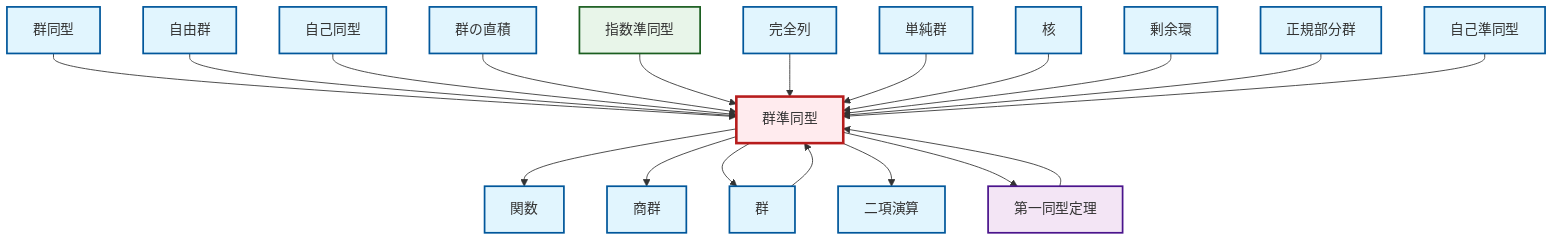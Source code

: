 graph TD
    classDef definition fill:#e1f5fe,stroke:#01579b,stroke-width:2px
    classDef theorem fill:#f3e5f5,stroke:#4a148c,stroke-width:2px
    classDef axiom fill:#fff3e0,stroke:#e65100,stroke-width:2px
    classDef example fill:#e8f5e9,stroke:#1b5e20,stroke-width:2px
    classDef current fill:#ffebee,stroke:#b71c1c,stroke-width:3px
    def-homomorphism["群準同型"]:::definition
    def-binary-operation["二項演算"]:::definition
    def-group["群"]:::definition
    def-automorphism["自己同型"]:::definition
    def-simple-group["単純群"]:::definition
    def-direct-product["群の直積"]:::definition
    def-normal-subgroup["正規部分群"]:::definition
    def-kernel["核"]:::definition
    def-endomorphism["自己準同型"]:::definition
    def-exact-sequence["完全列"]:::definition
    ex-exponential-homomorphism["指数準同型"]:::example
    def-function["関数"]:::definition
    def-free-group["自由群"]:::definition
    thm-first-isomorphism["第一同型定理"]:::theorem
    def-isomorphism["群同型"]:::definition
    def-quotient-group["商群"]:::definition
    def-quotient-ring["剰余環"]:::definition
    def-homomorphism --> def-function
    def-homomorphism --> def-quotient-group
    def-isomorphism --> def-homomorphism
    def-free-group --> def-homomorphism
    def-automorphism --> def-homomorphism
    def-direct-product --> def-homomorphism
    thm-first-isomorphism --> def-homomorphism
    ex-exponential-homomorphism --> def-homomorphism
    def-homomorphism --> def-group
    def-homomorphism --> def-binary-operation
    def-exact-sequence --> def-homomorphism
    def-simple-group --> def-homomorphism
    def-kernel --> def-homomorphism
    def-quotient-ring --> def-homomorphism
    def-homomorphism --> thm-first-isomorphism
    def-normal-subgroup --> def-homomorphism
    def-group --> def-homomorphism
    def-endomorphism --> def-homomorphism
    class def-homomorphism current